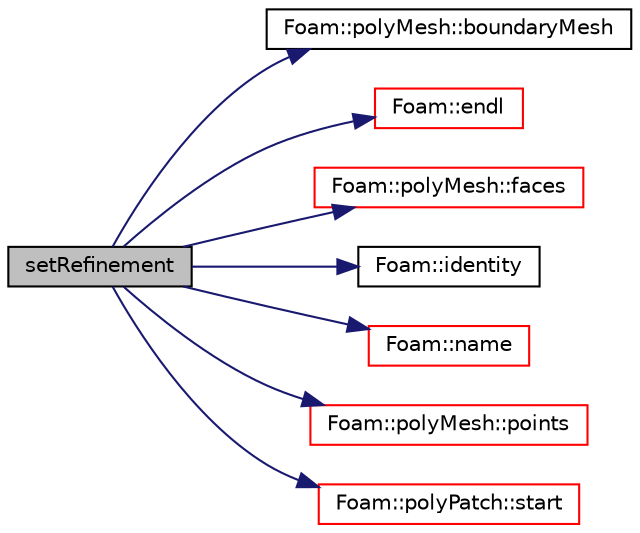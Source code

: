digraph "setRefinement"
{
  bgcolor="transparent";
  edge [fontname="Helvetica",fontsize="10",labelfontname="Helvetica",labelfontsize="10"];
  node [fontname="Helvetica",fontsize="10",shape=record];
  rankdir="LR";
  Node72 [label="setRefinement",height=0.2,width=0.4,color="black", fillcolor="grey75", style="filled", fontcolor="black"];
  Node72 -> Node73 [color="midnightblue",fontsize="10",style="solid",fontname="Helvetica"];
  Node73 [label="Foam::polyMesh::boundaryMesh",height=0.2,width=0.4,color="black",URL="$a28565.html#a9f2b68c134340291eda6197f47f25484",tooltip="Return boundary mesh. "];
  Node72 -> Node74 [color="midnightblue",fontsize="10",style="solid",fontname="Helvetica"];
  Node74 [label="Foam::endl",height=0.2,width=0.4,color="red",URL="$a21851.html#a2db8fe02a0d3909e9351bb4275b23ce4",tooltip="Add newline and flush stream. "];
  Node72 -> Node76 [color="midnightblue",fontsize="10",style="solid",fontname="Helvetica"];
  Node76 [label="Foam::polyMesh::faces",height=0.2,width=0.4,color="red",URL="$a28565.html#a431c0a24765f0bb6d32f6a03ce0e9b57",tooltip="Return raw faces. "];
  Node72 -> Node120 [color="midnightblue",fontsize="10",style="solid",fontname="Helvetica"];
  Node120 [label="Foam::identity",height=0.2,width=0.4,color="black",URL="$a21851.html#a36af96cb841435845fffb4fe69208490",tooltip="Create identity map (map[i] == i) of given length. "];
  Node72 -> Node121 [color="midnightblue",fontsize="10",style="solid",fontname="Helvetica"];
  Node121 [label="Foam::name",height=0.2,width=0.4,color="red",URL="$a21851.html#adcb0df2bd4953cb6bb390272d8263c3a",tooltip="Return a string representation of a complex. "];
  Node72 -> Node124 [color="midnightblue",fontsize="10",style="solid",fontname="Helvetica"];
  Node124 [label="Foam::polyMesh::points",height=0.2,width=0.4,color="red",URL="$a28565.html#ac44123fc1265297c41a43c3b62fdb4c2",tooltip="Return raw points. "];
  Node72 -> Node125 [color="midnightblue",fontsize="10",style="solid",fontname="Helvetica"];
  Node125 [label="Foam::polyPatch::start",height=0.2,width=0.4,color="red",URL="$a28633.html#a6bfd3e3abb11e98bdb4b98671cec1234",tooltip="Return start label of this patch in the polyMesh face list. "];
}
